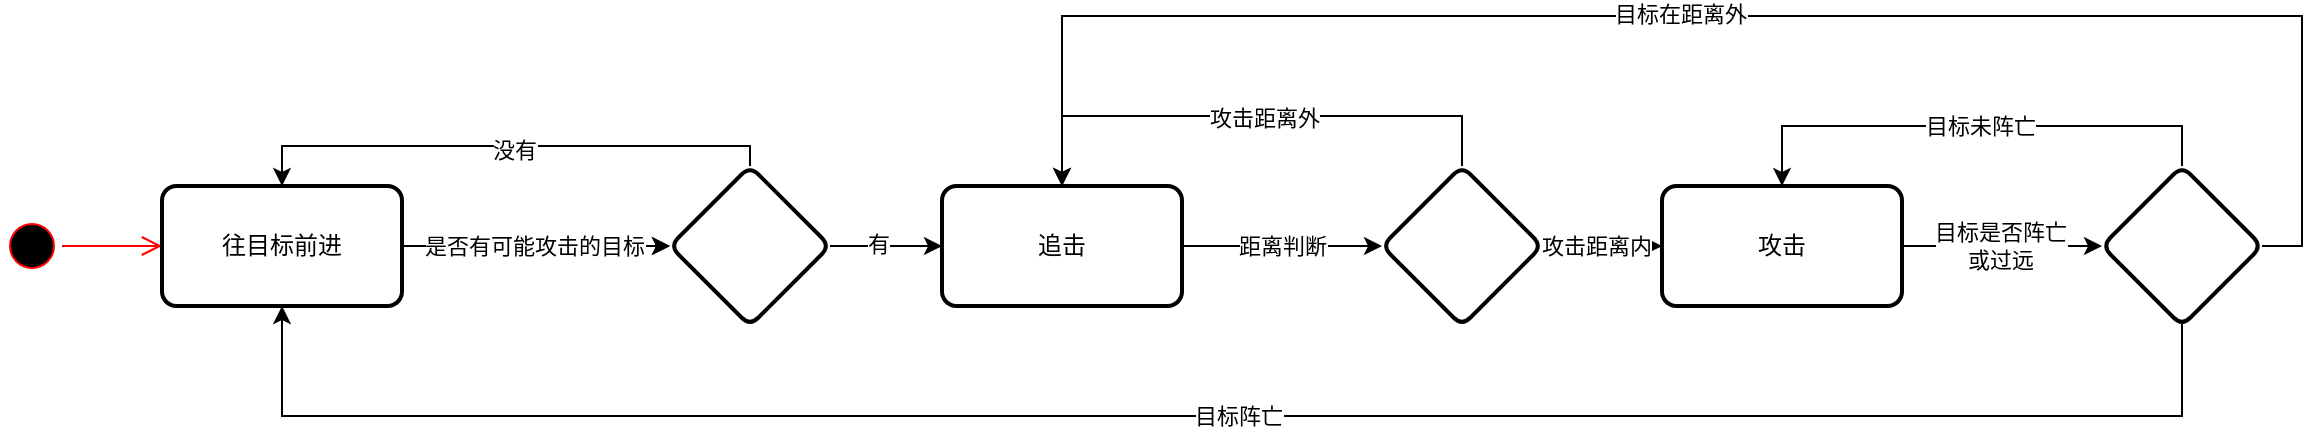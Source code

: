 <mxfile version="22.1.11" type="device">
  <diagram name="第 1 页" id="S-fGbkZil1op7CNEBGQk">
    <mxGraphModel dx="1434" dy="844" grid="1" gridSize="10" guides="1" tooltips="1" connect="1" arrows="1" fold="1" page="1" pageScale="1" pageWidth="827" pageHeight="1169" math="0" shadow="0">
      <root>
        <mxCell id="0" />
        <mxCell id="1" parent="0" />
        <mxCell id="K79Muw_bfEtwM7pBwaxw-1" value="" style="ellipse;html=1;shape=startState;fillColor=#000000;strokeColor=#ff0000;" vertex="1" parent="1">
          <mxGeometry x="40" y="360" width="30" height="30" as="geometry" />
        </mxCell>
        <mxCell id="K79Muw_bfEtwM7pBwaxw-2" value="" style="edgeStyle=orthogonalEdgeStyle;html=1;verticalAlign=bottom;endArrow=open;endSize=8;strokeColor=#ff0000;rounded=0;entryX=0;entryY=0.5;entryDx=0;entryDy=0;" edge="1" parent="1" source="K79Muw_bfEtwM7pBwaxw-1" target="K79Muw_bfEtwM7pBwaxw-4">
          <mxGeometry relative="1" as="geometry">
            <mxPoint x="130" y="375" as="targetPoint" />
          </mxGeometry>
        </mxCell>
        <mxCell id="K79Muw_bfEtwM7pBwaxw-3" value="" style="edgeStyle=orthogonalEdgeStyle;rounded=0;orthogonalLoop=1;jettySize=auto;html=1;" edge="1" parent="1" source="K79Muw_bfEtwM7pBwaxw-23" target="K79Muw_bfEtwM7pBwaxw-7">
          <mxGeometry relative="1" as="geometry" />
        </mxCell>
        <mxCell id="K79Muw_bfEtwM7pBwaxw-27" value="有" style="edgeLabel;html=1;align=center;verticalAlign=middle;resizable=0;points=[];" vertex="1" connectable="0" parent="K79Muw_bfEtwM7pBwaxw-3">
          <mxGeometry x="-0.143" y="1" relative="1" as="geometry">
            <mxPoint as="offset" />
          </mxGeometry>
        </mxCell>
        <mxCell id="K79Muw_bfEtwM7pBwaxw-24" value="" style="edgeStyle=orthogonalEdgeStyle;rounded=0;orthogonalLoop=1;jettySize=auto;html=1;" edge="1" parent="1" source="K79Muw_bfEtwM7pBwaxw-4" target="K79Muw_bfEtwM7pBwaxw-23">
          <mxGeometry relative="1" as="geometry" />
        </mxCell>
        <mxCell id="K79Muw_bfEtwM7pBwaxw-4" value="往目标前进" style="whiteSpace=wrap;html=1;strokeWidth=2;rounded=1;arcSize=12;" vertex="1" parent="1">
          <mxGeometry x="120" y="345" width="120" height="60" as="geometry" />
        </mxCell>
        <mxCell id="K79Muw_bfEtwM7pBwaxw-5" value="" style="edgeStyle=orthogonalEdgeStyle;rounded=0;orthogonalLoop=1;jettySize=auto;html=1;" edge="1" parent="1" source="K79Muw_bfEtwM7pBwaxw-7" target="K79Muw_bfEtwM7pBwaxw-12">
          <mxGeometry relative="1" as="geometry" />
        </mxCell>
        <mxCell id="K79Muw_bfEtwM7pBwaxw-6" value="距离判断" style="edgeLabel;html=1;align=center;verticalAlign=middle;resizable=0;points=[];" vertex="1" connectable="0" parent="K79Muw_bfEtwM7pBwaxw-5">
          <mxGeometry x="-0.1" y="1" relative="1" as="geometry">
            <mxPoint x="5" y="1" as="offset" />
          </mxGeometry>
        </mxCell>
        <mxCell id="K79Muw_bfEtwM7pBwaxw-7" value="追击" style="whiteSpace=wrap;html=1;strokeWidth=2;rounded=1;arcSize=12;" vertex="1" parent="1">
          <mxGeometry x="510" y="345" width="120" height="60" as="geometry" />
        </mxCell>
        <mxCell id="K79Muw_bfEtwM7pBwaxw-8" style="edgeStyle=orthogonalEdgeStyle;rounded=0;orthogonalLoop=1;jettySize=auto;html=1;entryX=0.5;entryY=0;entryDx=0;entryDy=0;" edge="1" parent="1" source="K79Muw_bfEtwM7pBwaxw-12" target="K79Muw_bfEtwM7pBwaxw-7">
          <mxGeometry relative="1" as="geometry">
            <Array as="points">
              <mxPoint x="770" y="310" />
              <mxPoint x="570" y="310" />
            </Array>
          </mxGeometry>
        </mxCell>
        <mxCell id="K79Muw_bfEtwM7pBwaxw-9" value="攻击距离外" style="edgeLabel;html=1;align=center;verticalAlign=middle;resizable=0;points=[];" vertex="1" connectable="0" parent="K79Muw_bfEtwM7pBwaxw-8">
          <mxGeometry x="-0.043" y="1" relative="1" as="geometry">
            <mxPoint as="offset" />
          </mxGeometry>
        </mxCell>
        <mxCell id="K79Muw_bfEtwM7pBwaxw-10" value="" style="edgeStyle=orthogonalEdgeStyle;rounded=0;orthogonalLoop=1;jettySize=auto;html=1;" edge="1" parent="1" source="K79Muw_bfEtwM7pBwaxw-12" target="K79Muw_bfEtwM7pBwaxw-15">
          <mxGeometry relative="1" as="geometry" />
        </mxCell>
        <mxCell id="K79Muw_bfEtwM7pBwaxw-11" value="攻击距离内" style="edgeLabel;html=1;align=center;verticalAlign=middle;resizable=0;points=[];" vertex="1" connectable="0" parent="K79Muw_bfEtwM7pBwaxw-10">
          <mxGeometry x="-0.1" relative="1" as="geometry">
            <mxPoint as="offset" />
          </mxGeometry>
        </mxCell>
        <mxCell id="K79Muw_bfEtwM7pBwaxw-12" value="" style="rhombus;whiteSpace=wrap;html=1;strokeWidth=2;rounded=1;arcSize=12;" vertex="1" parent="1">
          <mxGeometry x="730" y="335" width="80" height="80" as="geometry" />
        </mxCell>
        <mxCell id="K79Muw_bfEtwM7pBwaxw-13" value="" style="edgeStyle=orthogonalEdgeStyle;rounded=0;orthogonalLoop=1;jettySize=auto;html=1;" edge="1" parent="1" source="K79Muw_bfEtwM7pBwaxw-15" target="K79Muw_bfEtwM7pBwaxw-22">
          <mxGeometry relative="1" as="geometry" />
        </mxCell>
        <mxCell id="K79Muw_bfEtwM7pBwaxw-14" value="目标是否阵亡&lt;br&gt;或过远" style="edgeLabel;html=1;align=center;verticalAlign=middle;resizable=0;points=[];" vertex="1" connectable="0" parent="K79Muw_bfEtwM7pBwaxw-13">
          <mxGeometry x="-0.02" relative="1" as="geometry">
            <mxPoint as="offset" />
          </mxGeometry>
        </mxCell>
        <mxCell id="K79Muw_bfEtwM7pBwaxw-15" value="攻击" style="whiteSpace=wrap;html=1;strokeWidth=2;rounded=1;arcSize=12;" vertex="1" parent="1">
          <mxGeometry x="870" y="345" width="120" height="60" as="geometry" />
        </mxCell>
        <mxCell id="K79Muw_bfEtwM7pBwaxw-16" style="edgeStyle=orthogonalEdgeStyle;rounded=0;orthogonalLoop=1;jettySize=auto;html=1;exitX=0.5;exitY=0;exitDx=0;exitDy=0;entryX=0.5;entryY=0;entryDx=0;entryDy=0;" edge="1" parent="1" source="K79Muw_bfEtwM7pBwaxw-22" target="K79Muw_bfEtwM7pBwaxw-15">
          <mxGeometry relative="1" as="geometry" />
        </mxCell>
        <mxCell id="K79Muw_bfEtwM7pBwaxw-17" value="目标未阵亡" style="edgeLabel;html=1;align=center;verticalAlign=middle;resizable=0;points=[];" vertex="1" connectable="0" parent="K79Muw_bfEtwM7pBwaxw-16">
          <mxGeometry x="-0.032" relative="1" as="geometry">
            <mxPoint as="offset" />
          </mxGeometry>
        </mxCell>
        <mxCell id="K79Muw_bfEtwM7pBwaxw-18" style="edgeStyle=orthogonalEdgeStyle;rounded=0;orthogonalLoop=1;jettySize=auto;html=1;entryX=0.5;entryY=1;entryDx=0;entryDy=0;" edge="1" parent="1" target="K79Muw_bfEtwM7pBwaxw-4">
          <mxGeometry relative="1" as="geometry">
            <Array as="points">
              <mxPoint x="1130" y="460" />
              <mxPoint x="180" y="460" />
            </Array>
            <mxPoint x="1130" y="410" as="sourcePoint" />
          </mxGeometry>
        </mxCell>
        <mxCell id="K79Muw_bfEtwM7pBwaxw-19" value="目标阵亡" style="edgeLabel;html=1;align=center;verticalAlign=middle;resizable=0;points=[];" vertex="1" connectable="0" parent="K79Muw_bfEtwM7pBwaxw-18">
          <mxGeometry x="-0.01" relative="1" as="geometry">
            <mxPoint as="offset" />
          </mxGeometry>
        </mxCell>
        <mxCell id="K79Muw_bfEtwM7pBwaxw-20" style="edgeStyle=orthogonalEdgeStyle;rounded=0;orthogonalLoop=1;jettySize=auto;html=1;exitX=1;exitY=0.5;exitDx=0;exitDy=0;entryX=0.5;entryY=0;entryDx=0;entryDy=0;" edge="1" parent="1" source="K79Muw_bfEtwM7pBwaxw-22" target="K79Muw_bfEtwM7pBwaxw-7">
          <mxGeometry relative="1" as="geometry">
            <Array as="points">
              <mxPoint x="1190" y="375" />
              <mxPoint x="1190" y="260" />
              <mxPoint x="570" y="260" />
            </Array>
          </mxGeometry>
        </mxCell>
        <mxCell id="K79Muw_bfEtwM7pBwaxw-21" value="目标在距离外" style="edgeLabel;html=1;align=center;verticalAlign=middle;resizable=0;points=[];" vertex="1" connectable="0" parent="K79Muw_bfEtwM7pBwaxw-20">
          <mxGeometry x="0.062" y="-1" relative="1" as="geometry">
            <mxPoint as="offset" />
          </mxGeometry>
        </mxCell>
        <mxCell id="K79Muw_bfEtwM7pBwaxw-22" value="" style="rhombus;whiteSpace=wrap;html=1;strokeWidth=2;rounded=1;arcSize=12;" vertex="1" parent="1">
          <mxGeometry x="1090" y="335" width="80" height="80" as="geometry" />
        </mxCell>
        <mxCell id="K79Muw_bfEtwM7pBwaxw-25" value="" style="edgeStyle=orthogonalEdgeStyle;rounded=0;orthogonalLoop=1;jettySize=auto;html=1;" edge="1" parent="1" source="K79Muw_bfEtwM7pBwaxw-4" target="K79Muw_bfEtwM7pBwaxw-23">
          <mxGeometry relative="1" as="geometry">
            <mxPoint x="240" y="375" as="sourcePoint" />
            <mxPoint x="630" y="375" as="targetPoint" />
          </mxGeometry>
        </mxCell>
        <mxCell id="K79Muw_bfEtwM7pBwaxw-26" value="是否有可能攻击的目标" style="edgeLabel;html=1;align=center;verticalAlign=middle;resizable=0;points=[];" vertex="1" connectable="0" parent="K79Muw_bfEtwM7pBwaxw-25">
          <mxGeometry x="-0.015" relative="1" as="geometry">
            <mxPoint as="offset" />
          </mxGeometry>
        </mxCell>
        <mxCell id="K79Muw_bfEtwM7pBwaxw-28" style="edgeStyle=orthogonalEdgeStyle;rounded=0;orthogonalLoop=1;jettySize=auto;html=1;entryX=0.5;entryY=0;entryDx=0;entryDy=0;" edge="1" parent="1" source="K79Muw_bfEtwM7pBwaxw-23" target="K79Muw_bfEtwM7pBwaxw-4">
          <mxGeometry relative="1" as="geometry">
            <Array as="points">
              <mxPoint x="414" y="325" />
              <mxPoint x="180" y="325" />
            </Array>
          </mxGeometry>
        </mxCell>
        <mxCell id="K79Muw_bfEtwM7pBwaxw-29" value="没有" style="edgeLabel;html=1;align=center;verticalAlign=middle;resizable=0;points=[];" vertex="1" connectable="0" parent="K79Muw_bfEtwM7pBwaxw-28">
          <mxGeometry x="-0.03" y="2" relative="1" as="geometry">
            <mxPoint as="offset" />
          </mxGeometry>
        </mxCell>
        <mxCell id="K79Muw_bfEtwM7pBwaxw-23" value="" style="rhombus;whiteSpace=wrap;html=1;strokeWidth=2;rounded=1;arcSize=12;" vertex="1" parent="1">
          <mxGeometry x="374" y="335" width="80" height="80" as="geometry" />
        </mxCell>
      </root>
    </mxGraphModel>
  </diagram>
</mxfile>
